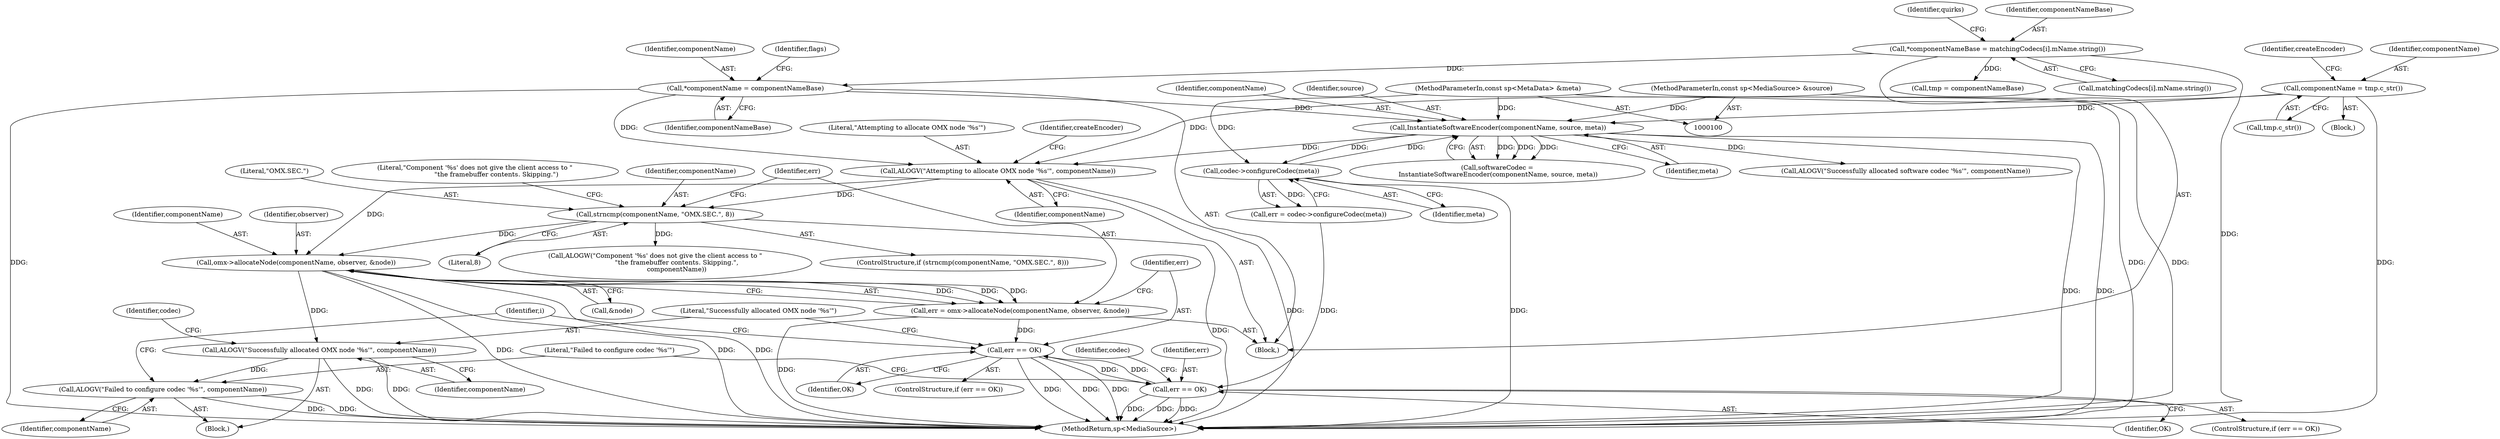 digraph "1_Android_0bb5ced60304da7f61478ffd359e7ba65d72f181_0@API" {
"1000250" [label="(Call,omx->allocateNode(componentName, observer, &node))"];
"1000238" [label="(Call,strncmp(componentName, \"OMX.SEC.\", 8))"];
"1000222" [label="(Call,ALOGV(\"Attempting to allocate OMX node '%s'\", componentName))"];
"1000185" [label="(Call,*componentName = componentNameBase)"];
"1000173" [label="(Call,*componentNameBase = matchingCodecs[i].mName.string())"];
"1000208" [label="(Call,InstantiateSoftwareEncoder(componentName, source, meta))"];
"1000199" [label="(Call,componentName = tmp.c_str())"];
"1000104" [label="(MethodParameterIn,const sp<MediaSource> &source)"];
"1000272" [label="(Call,codec->configureCodec(meta))"];
"1000102" [label="(MethodParameterIn,const sp<MetaData> &meta)"];
"1000248" [label="(Call,err = omx->allocateNode(componentName, observer, &node))"];
"1000256" [label="(Call,err == OK)"];
"1000275" [label="(Call,err == OK)"];
"1000260" [label="(Call,ALOGV(\"Successfully allocated OMX node '%s'\", componentName))"];
"1000281" [label="(Call,ALOGV(\"Failed to configure codec '%s'\", componentName))"];
"1000175" [label="(Call,matchingCodecs[i].mName.string())"];
"1000250" [label="(Call,omx->allocateNode(componentName, observer, &node))"];
"1000224" [label="(Identifier,componentName)"];
"1000243" [label="(Call,ALOGW(\"Component '%s' does not give the client access to \"\n                     \"the framebuffer contents. Skipping.\",\n                     componentName))"];
"1000258" [label="(Identifier,OK)"];
"1000281" [label="(Call,ALOGV(\"Failed to configure codec '%s'\", componentName))"];
"1000186" [label="(Identifier,componentName)"];
"1000191" [label="(Identifier,flags)"];
"1000273" [label="(Identifier,meta)"];
"1000257" [label="(Identifier,err)"];
"1000223" [label="(Literal,\"Attempting to allocate OMX node '%s'\")"];
"1000252" [label="(Identifier,observer)"];
"1000194" [label="(Call,tmp = componentNameBase)"];
"1000270" [label="(Call,err = codec->configureCodec(meta))"];
"1000256" [label="(Call,err == OK)"];
"1000222" [label="(Call,ALOGV(\"Attempting to allocate OMX node '%s'\", componentName))"];
"1000249" [label="(Identifier,err)"];
"1000206" [label="(Call,softwareCodec =\n InstantiateSoftwareEncoder(componentName, source, meta))"];
"1000104" [label="(MethodParameterIn,const sp<MediaSource> &source)"];
"1000248" [label="(Call,err = omx->allocateNode(componentName, observer, &node))"];
"1000277" [label="(Identifier,OK)"];
"1000171" [label="(Block,)"];
"1000210" [label="(Identifier,source)"];
"1000286" [label="(MethodReturn,sp<MediaSource>)"];
"1000251" [label="(Identifier,componentName)"];
"1000203" [label="(Identifier,createEncoder)"];
"1000200" [label="(Identifier,componentName)"];
"1000211" [label="(Identifier,meta)"];
"1000237" [label="(ControlStructure,if (strncmp(componentName, \"OMX.SEC.\", 8)))"];
"1000178" [label="(Identifier,quirks)"];
"1000217" [label="(Call,ALOGV(\"Successfully allocated software codec '%s'\", componentName))"];
"1000240" [label="(Literal,\"OMX.SEC.\")"];
"1000187" [label="(Identifier,componentNameBase)"];
"1000265" [label="(Identifier,codec)"];
"1000255" [label="(ControlStructure,if (err == OK))"];
"1000102" [label="(MethodParameterIn,const sp<MetaData> &meta)"];
"1000228" [label="(Identifier,createEncoder)"];
"1000275" [label="(Call,err == OK)"];
"1000282" [label="(Literal,\"Failed to configure codec '%s'\")"];
"1000241" [label="(Literal,8)"];
"1000244" [label="(Literal,\"Component '%s' does not give the client access to \"\n                     \"the framebuffer contents. Skipping.\")"];
"1000253" [label="(Call,&node)"];
"1000238" [label="(Call,strncmp(componentName, \"OMX.SEC.\", 8))"];
"1000272" [label="(Call,codec->configureCodec(meta))"];
"1000201" [label="(Call,tmp.c_str())"];
"1000283" [label="(Identifier,componentName)"];
"1000274" [label="(ControlStructure,if (err == OK))"];
"1000280" [label="(Identifier,codec)"];
"1000174" [label="(Identifier,componentNameBase)"];
"1000260" [label="(Call,ALOGV(\"Successfully allocated OMX node '%s'\", componentName))"];
"1000261" [label="(Literal,\"Successfully allocated OMX node '%s'\")"];
"1000170" [label="(Identifier,i)"];
"1000173" [label="(Call,*componentNameBase = matchingCodecs[i].mName.string())"];
"1000276" [label="(Identifier,err)"];
"1000209" [label="(Identifier,componentName)"];
"1000259" [label="(Block,)"];
"1000185" [label="(Call,*componentName = componentNameBase)"];
"1000208" [label="(Call,InstantiateSoftwareEncoder(componentName, source, meta))"];
"1000199" [label="(Call,componentName = tmp.c_str())"];
"1000193" [label="(Block,)"];
"1000262" [label="(Identifier,componentName)"];
"1000239" [label="(Identifier,componentName)"];
"1000250" -> "1000248"  [label="AST: "];
"1000250" -> "1000253"  [label="CFG: "];
"1000251" -> "1000250"  [label="AST: "];
"1000252" -> "1000250"  [label="AST: "];
"1000253" -> "1000250"  [label="AST: "];
"1000248" -> "1000250"  [label="CFG: "];
"1000250" -> "1000286"  [label="DDG: "];
"1000250" -> "1000286"  [label="DDG: "];
"1000250" -> "1000286"  [label="DDG: "];
"1000250" -> "1000248"  [label="DDG: "];
"1000250" -> "1000248"  [label="DDG: "];
"1000250" -> "1000248"  [label="DDG: "];
"1000238" -> "1000250"  [label="DDG: "];
"1000222" -> "1000250"  [label="DDG: "];
"1000250" -> "1000260"  [label="DDG: "];
"1000238" -> "1000237"  [label="AST: "];
"1000238" -> "1000241"  [label="CFG: "];
"1000239" -> "1000238"  [label="AST: "];
"1000240" -> "1000238"  [label="AST: "];
"1000241" -> "1000238"  [label="AST: "];
"1000244" -> "1000238"  [label="CFG: "];
"1000249" -> "1000238"  [label="CFG: "];
"1000238" -> "1000286"  [label="DDG: "];
"1000222" -> "1000238"  [label="DDG: "];
"1000238" -> "1000243"  [label="DDG: "];
"1000222" -> "1000171"  [label="AST: "];
"1000222" -> "1000224"  [label="CFG: "];
"1000223" -> "1000222"  [label="AST: "];
"1000224" -> "1000222"  [label="AST: "];
"1000228" -> "1000222"  [label="CFG: "];
"1000222" -> "1000286"  [label="DDG: "];
"1000185" -> "1000222"  [label="DDG: "];
"1000208" -> "1000222"  [label="DDG: "];
"1000199" -> "1000222"  [label="DDG: "];
"1000185" -> "1000171"  [label="AST: "];
"1000185" -> "1000187"  [label="CFG: "];
"1000186" -> "1000185"  [label="AST: "];
"1000187" -> "1000185"  [label="AST: "];
"1000191" -> "1000185"  [label="CFG: "];
"1000185" -> "1000286"  [label="DDG: "];
"1000173" -> "1000185"  [label="DDG: "];
"1000185" -> "1000208"  [label="DDG: "];
"1000173" -> "1000171"  [label="AST: "];
"1000173" -> "1000175"  [label="CFG: "];
"1000174" -> "1000173"  [label="AST: "];
"1000175" -> "1000173"  [label="AST: "];
"1000178" -> "1000173"  [label="CFG: "];
"1000173" -> "1000286"  [label="DDG: "];
"1000173" -> "1000194"  [label="DDG: "];
"1000208" -> "1000206"  [label="AST: "];
"1000208" -> "1000211"  [label="CFG: "];
"1000209" -> "1000208"  [label="AST: "];
"1000210" -> "1000208"  [label="AST: "];
"1000211" -> "1000208"  [label="AST: "];
"1000206" -> "1000208"  [label="CFG: "];
"1000208" -> "1000286"  [label="DDG: "];
"1000208" -> "1000286"  [label="DDG: "];
"1000208" -> "1000206"  [label="DDG: "];
"1000208" -> "1000206"  [label="DDG: "];
"1000208" -> "1000206"  [label="DDG: "];
"1000199" -> "1000208"  [label="DDG: "];
"1000104" -> "1000208"  [label="DDG: "];
"1000272" -> "1000208"  [label="DDG: "];
"1000102" -> "1000208"  [label="DDG: "];
"1000208" -> "1000217"  [label="DDG: "];
"1000208" -> "1000272"  [label="DDG: "];
"1000199" -> "1000193"  [label="AST: "];
"1000199" -> "1000201"  [label="CFG: "];
"1000200" -> "1000199"  [label="AST: "];
"1000201" -> "1000199"  [label="AST: "];
"1000203" -> "1000199"  [label="CFG: "];
"1000199" -> "1000286"  [label="DDG: "];
"1000104" -> "1000100"  [label="AST: "];
"1000104" -> "1000286"  [label="DDG: "];
"1000272" -> "1000270"  [label="AST: "];
"1000272" -> "1000273"  [label="CFG: "];
"1000273" -> "1000272"  [label="AST: "];
"1000270" -> "1000272"  [label="CFG: "];
"1000272" -> "1000286"  [label="DDG: "];
"1000272" -> "1000270"  [label="DDG: "];
"1000102" -> "1000272"  [label="DDG: "];
"1000102" -> "1000100"  [label="AST: "];
"1000102" -> "1000286"  [label="DDG: "];
"1000248" -> "1000171"  [label="AST: "];
"1000249" -> "1000248"  [label="AST: "];
"1000257" -> "1000248"  [label="CFG: "];
"1000248" -> "1000286"  [label="DDG: "];
"1000248" -> "1000256"  [label="DDG: "];
"1000256" -> "1000255"  [label="AST: "];
"1000256" -> "1000258"  [label="CFG: "];
"1000257" -> "1000256"  [label="AST: "];
"1000258" -> "1000256"  [label="AST: "];
"1000261" -> "1000256"  [label="CFG: "];
"1000170" -> "1000256"  [label="CFG: "];
"1000256" -> "1000286"  [label="DDG: "];
"1000256" -> "1000286"  [label="DDG: "];
"1000256" -> "1000286"  [label="DDG: "];
"1000275" -> "1000256"  [label="DDG: "];
"1000256" -> "1000275"  [label="DDG: "];
"1000275" -> "1000274"  [label="AST: "];
"1000275" -> "1000277"  [label="CFG: "];
"1000276" -> "1000275"  [label="AST: "];
"1000277" -> "1000275"  [label="AST: "];
"1000280" -> "1000275"  [label="CFG: "];
"1000282" -> "1000275"  [label="CFG: "];
"1000275" -> "1000286"  [label="DDG: "];
"1000275" -> "1000286"  [label="DDG: "];
"1000275" -> "1000286"  [label="DDG: "];
"1000270" -> "1000275"  [label="DDG: "];
"1000260" -> "1000259"  [label="AST: "];
"1000260" -> "1000262"  [label="CFG: "];
"1000261" -> "1000260"  [label="AST: "];
"1000262" -> "1000260"  [label="AST: "];
"1000265" -> "1000260"  [label="CFG: "];
"1000260" -> "1000286"  [label="DDG: "];
"1000260" -> "1000286"  [label="DDG: "];
"1000260" -> "1000281"  [label="DDG: "];
"1000281" -> "1000259"  [label="AST: "];
"1000281" -> "1000283"  [label="CFG: "];
"1000282" -> "1000281"  [label="AST: "];
"1000283" -> "1000281"  [label="AST: "];
"1000170" -> "1000281"  [label="CFG: "];
"1000281" -> "1000286"  [label="DDG: "];
"1000281" -> "1000286"  [label="DDG: "];
}
